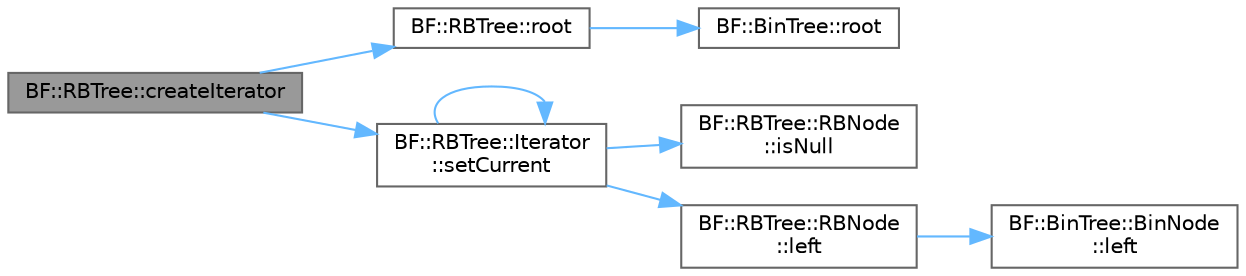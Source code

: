 digraph "BF::RBTree::createIterator"
{
 // LATEX_PDF_SIZE
  bgcolor="transparent";
  edge [fontname=Helvetica,fontsize=10,labelfontname=Helvetica,labelfontsize=10];
  node [fontname=Helvetica,fontsize=10,shape=box,height=0.2,width=0.4];
  rankdir="LR";
  Node1 [id="Node000001",label="BF::RBTree::createIterator",height=0.2,width=0.4,color="gray40", fillcolor="grey60", style="filled", fontcolor="black",tooltip=" "];
  Node1 -> Node2 [id="edge1_Node000001_Node000002",color="steelblue1",style="solid",tooltip=" "];
  Node2 [id="Node000002",label="BF::RBTree::root",height=0.2,width=0.4,color="grey40", fillcolor="white", style="filled",URL="$da/d58/classBF_1_1RBTree.html#a9a097cbc6890b9b6a9ddd4b4673bf35e",tooltip=" "];
  Node2 -> Node3 [id="edge2_Node000002_Node000003",color="steelblue1",style="solid",tooltip=" "];
  Node3 [id="Node000003",label="BF::BinTree::root",height=0.2,width=0.4,color="grey40", fillcolor="white", style="filled",URL="$dc/d78/classBF_1_1BinTree.html#aa52144513109a2470b7c7517e3f6b8de",tooltip=" "];
  Node1 -> Node4 [id="edge3_Node000001_Node000004",color="steelblue1",style="solid",tooltip=" "];
  Node4 [id="Node000004",label="BF::RBTree::Iterator\l::setCurrent",height=0.2,width=0.4,color="grey40", fillcolor="white", style="filled",URL="$d4/dcf/classBF_1_1RBTree_1_1Iterator.html#a6833ac02e868dd45946face03ef06be6",tooltip=" "];
  Node4 -> Node5 [id="edge4_Node000004_Node000005",color="steelblue1",style="solid",tooltip=" "];
  Node5 [id="Node000005",label="BF::RBTree::RBNode\l::isNull",height=0.2,width=0.4,color="grey40", fillcolor="white", style="filled",URL="$d0/d46/classBF_1_1RBTree_1_1RBNode.html#a8ed22095b992bbc745d2941eeb864def",tooltip=" "];
  Node4 -> Node6 [id="edge5_Node000004_Node000006",color="steelblue1",style="solid",tooltip=" "];
  Node6 [id="Node000006",label="BF::RBTree::RBNode\l::left",height=0.2,width=0.4,color="grey40", fillcolor="white", style="filled",URL="$d0/d46/classBF_1_1RBTree_1_1RBNode.html#a88ec63f9ad5c2d174ff20b3702ae3b1a",tooltip=" "];
  Node6 -> Node7 [id="edge6_Node000006_Node000007",color="steelblue1",style="solid",tooltip=" "];
  Node7 [id="Node000007",label="BF::BinTree::BinNode\l::left",height=0.2,width=0.4,color="grey40", fillcolor="white", style="filled",URL="$d6/da4/classBF_1_1BinTree_1_1BinNode.html#a2dce919af2af5e740cd32e956ba65a12",tooltip=" "];
  Node4 -> Node4 [id="edge7_Node000004_Node000004",color="steelblue1",style="solid",tooltip=" "];
}
